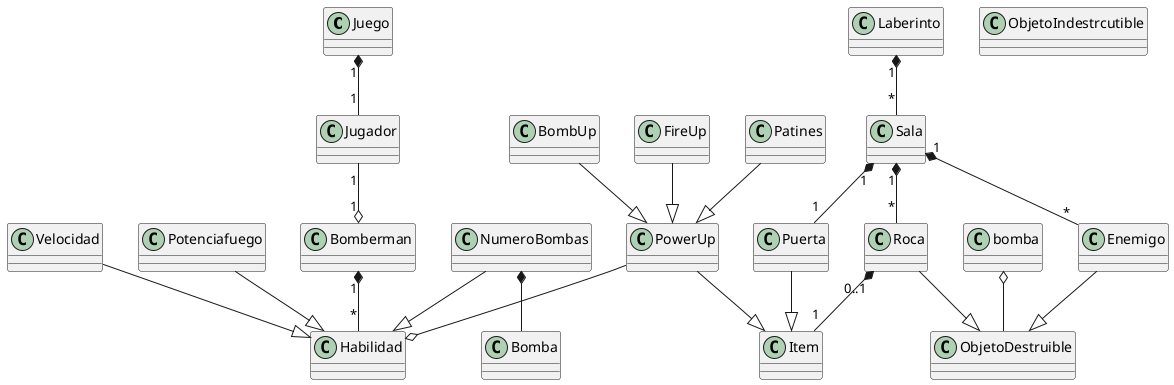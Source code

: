 @startuml Bomberman

class Juego
Class Jugador

class Habilidad
class Velocidad
class NumeroBombas
class Potenciafuego

class Enemigo
class Bomberman

Class Sala 
class Laberinto
class Puerta
class Roca 
class ObjetoDestruible
class ObjetoIndestrcutible

Laberinto "1" *-- "*" Sala
Sala "1" *-- "1" Puerta
Sala "1"  *-- "*" Roca
Sala "1" *-- "*" Enemigo
Roca "0..1" *-- "1" Item 
Puerta --|> Item
PowerUp --|> Item
Roca --|> ObjetoDestruible
Enemigo --|> ObjetoDestruible
bomba o-- ObjetoDestruible

class Bomba 
class PowerUp
class BombUp
class FireUp
class Patines

Juego "1" *--"1" Jugador
Jugador "1" --o "1" Bomberman
Bomberman "1" *--"*"Habilidad

BombUp --|> PowerUp
FireUp --|> PowerUp
Patines --|> PowerUp

Potenciafuego --|> Habilidad
Velocidad --|> Habilidad
NumeroBombas --|> Habilidad

PowerUp --o Habilidad

NumeroBombas *-- Bomba

@enduml